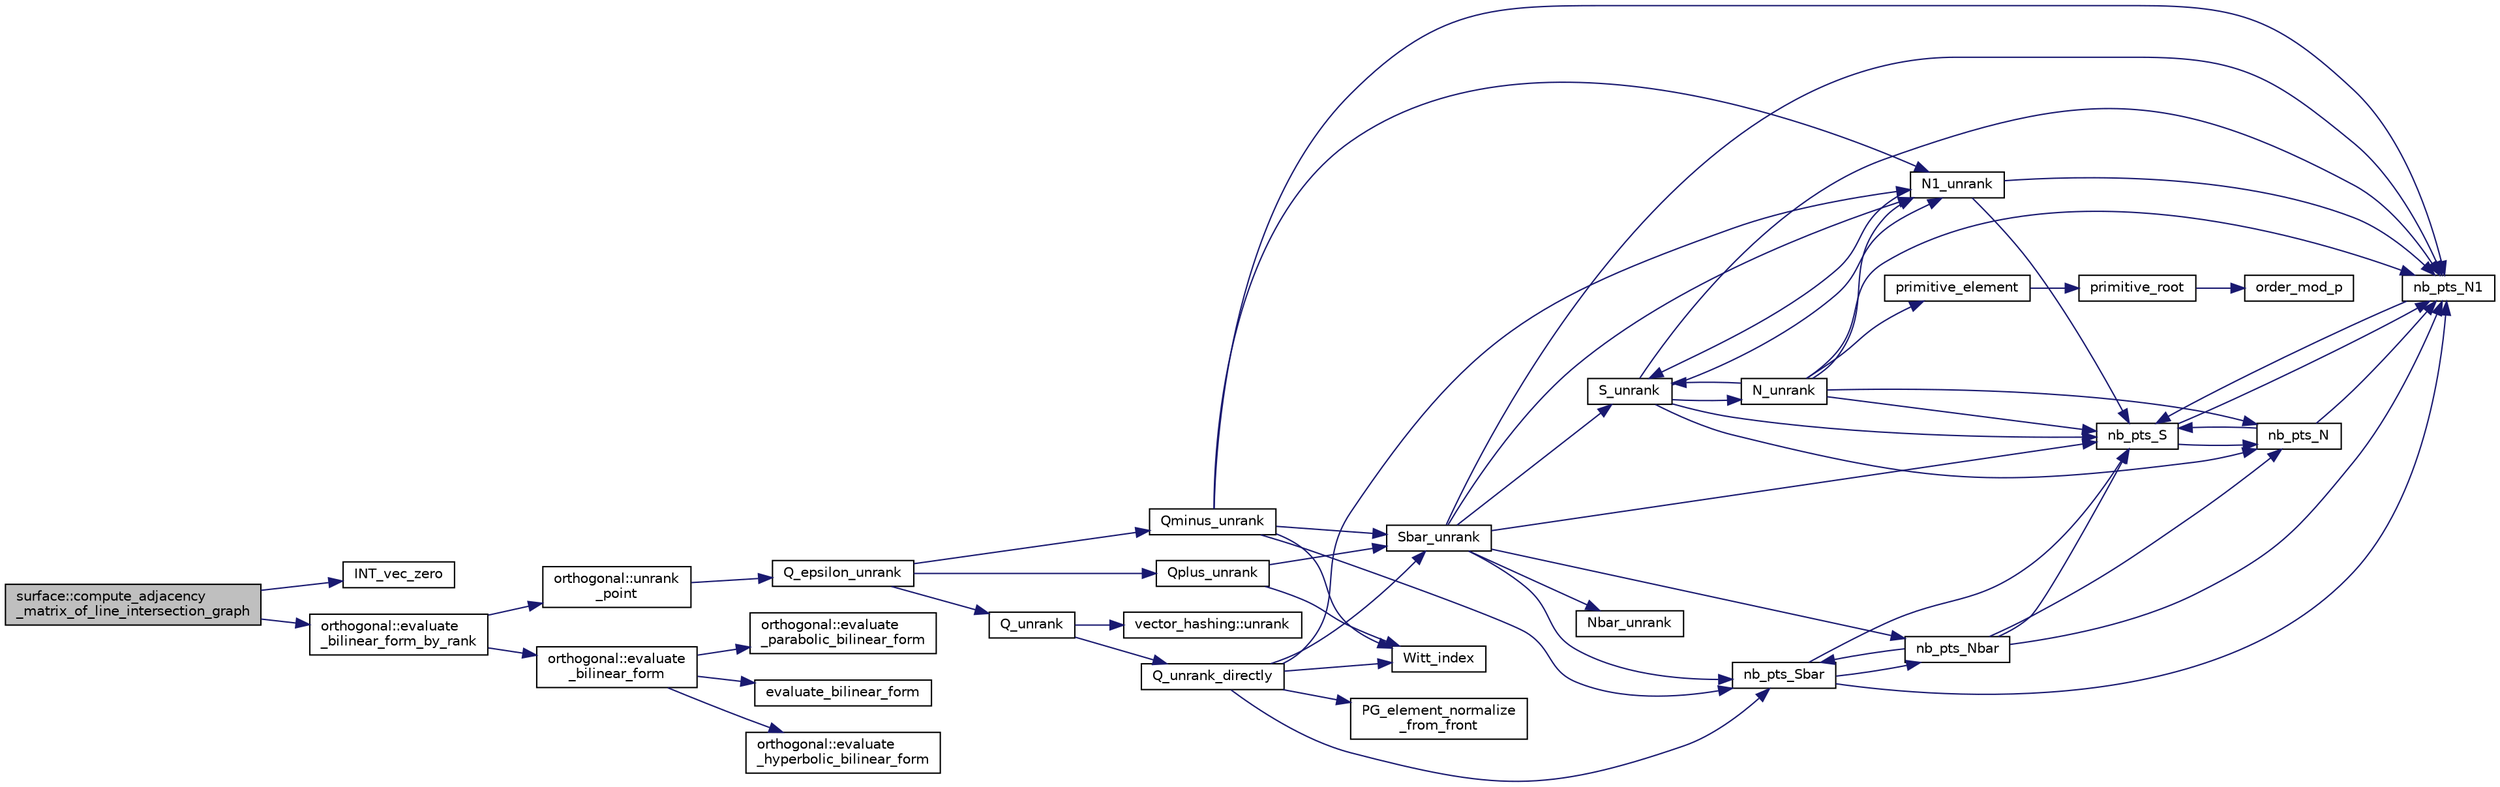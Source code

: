 digraph "surface::compute_adjacency_matrix_of_line_intersection_graph"
{
  edge [fontname="Helvetica",fontsize="10",labelfontname="Helvetica",labelfontsize="10"];
  node [fontname="Helvetica",fontsize="10",shape=record];
  rankdir="LR";
  Node215 [label="surface::compute_adjacency\l_matrix_of_line_intersection_graph",height=0.2,width=0.4,color="black", fillcolor="grey75", style="filled", fontcolor="black"];
  Node215 -> Node216 [color="midnightblue",fontsize="10",style="solid",fontname="Helvetica"];
  Node216 [label="INT_vec_zero",height=0.2,width=0.4,color="black", fillcolor="white", style="filled",URL="$df/dbf/sajeeb_8_c.html#aa8c9c7977203577026080f546fe4980f"];
  Node215 -> Node217 [color="midnightblue",fontsize="10",style="solid",fontname="Helvetica"];
  Node217 [label="orthogonal::evaluate\l_bilinear_form_by_rank",height=0.2,width=0.4,color="black", fillcolor="white", style="filled",URL="$d7/daa/classorthogonal.html#ab4f6117f55f6fbd0fb2bd8b4c8d981bf"];
  Node217 -> Node218 [color="midnightblue",fontsize="10",style="solid",fontname="Helvetica"];
  Node218 [label="orthogonal::unrank\l_point",height=0.2,width=0.4,color="black", fillcolor="white", style="filled",URL="$d7/daa/classorthogonal.html#ab655117100f7c66c19817b84ac5ac0a0"];
  Node218 -> Node219 [color="midnightblue",fontsize="10",style="solid",fontname="Helvetica"];
  Node219 [label="Q_epsilon_unrank",height=0.2,width=0.4,color="black", fillcolor="white", style="filled",URL="$d4/d67/geometry_8h.html#af162c4d30d4a6528299e37551c353e7b"];
  Node219 -> Node220 [color="midnightblue",fontsize="10",style="solid",fontname="Helvetica"];
  Node220 [label="Q_unrank",height=0.2,width=0.4,color="black", fillcolor="white", style="filled",URL="$db/da0/lib_2foundations_2geometry_2orthogonal__points_8_c.html#a6d02923d5b54ef796934e753e6f5b65b"];
  Node220 -> Node221 [color="midnightblue",fontsize="10",style="solid",fontname="Helvetica"];
  Node221 [label="vector_hashing::unrank",height=0.2,width=0.4,color="black", fillcolor="white", style="filled",URL="$d8/daa/classvector__hashing.html#abbebd3a96a6d27a34b9b49af99e2ed3d"];
  Node220 -> Node222 [color="midnightblue",fontsize="10",style="solid",fontname="Helvetica"];
  Node222 [label="Q_unrank_directly",height=0.2,width=0.4,color="black", fillcolor="white", style="filled",URL="$db/da0/lib_2foundations_2geometry_2orthogonal__points_8_c.html#a105e7e72249e78fcf0785c69099d90ce"];
  Node222 -> Node223 [color="midnightblue",fontsize="10",style="solid",fontname="Helvetica"];
  Node223 [label="Witt_index",height=0.2,width=0.4,color="black", fillcolor="white", style="filled",URL="$db/da0/lib_2foundations_2geometry_2orthogonal__points_8_c.html#ab3483ecb9859a6758f82b5327da50534"];
  Node222 -> Node224 [color="midnightblue",fontsize="10",style="solid",fontname="Helvetica"];
  Node224 [label="nb_pts_Sbar",height=0.2,width=0.4,color="black", fillcolor="white", style="filled",URL="$db/da0/lib_2foundations_2geometry_2orthogonal__points_8_c.html#a986dda26505c9934c771578b084f67cc"];
  Node224 -> Node225 [color="midnightblue",fontsize="10",style="solid",fontname="Helvetica"];
  Node225 [label="nb_pts_S",height=0.2,width=0.4,color="black", fillcolor="white", style="filled",URL="$db/da0/lib_2foundations_2geometry_2orthogonal__points_8_c.html#a9bc3dec6e722644d182738102c3e04f3"];
  Node225 -> Node226 [color="midnightblue",fontsize="10",style="solid",fontname="Helvetica"];
  Node226 [label="nb_pts_N",height=0.2,width=0.4,color="black", fillcolor="white", style="filled",URL="$db/da0/lib_2foundations_2geometry_2orthogonal__points_8_c.html#a93e16898c27b1d1c0a6405a7b0615ba6"];
  Node226 -> Node225 [color="midnightblue",fontsize="10",style="solid",fontname="Helvetica"];
  Node226 -> Node227 [color="midnightblue",fontsize="10",style="solid",fontname="Helvetica"];
  Node227 [label="nb_pts_N1",height=0.2,width=0.4,color="black", fillcolor="white", style="filled",URL="$db/da0/lib_2foundations_2geometry_2orthogonal__points_8_c.html#ae0f2e1c76523db67b4ec9629ccc35bc6"];
  Node227 -> Node225 [color="midnightblue",fontsize="10",style="solid",fontname="Helvetica"];
  Node225 -> Node227 [color="midnightblue",fontsize="10",style="solid",fontname="Helvetica"];
  Node224 -> Node228 [color="midnightblue",fontsize="10",style="solid",fontname="Helvetica"];
  Node228 [label="nb_pts_Nbar",height=0.2,width=0.4,color="black", fillcolor="white", style="filled",URL="$db/da0/lib_2foundations_2geometry_2orthogonal__points_8_c.html#a51b4684a176c6841fd3cd6c34c684c2c"];
  Node228 -> Node224 [color="midnightblue",fontsize="10",style="solid",fontname="Helvetica"];
  Node228 -> Node226 [color="midnightblue",fontsize="10",style="solid",fontname="Helvetica"];
  Node228 -> Node225 [color="midnightblue",fontsize="10",style="solid",fontname="Helvetica"];
  Node228 -> Node227 [color="midnightblue",fontsize="10",style="solid",fontname="Helvetica"];
  Node224 -> Node227 [color="midnightblue",fontsize="10",style="solid",fontname="Helvetica"];
  Node222 -> Node229 [color="midnightblue",fontsize="10",style="solid",fontname="Helvetica"];
  Node229 [label="Sbar_unrank",height=0.2,width=0.4,color="black", fillcolor="white", style="filled",URL="$db/da0/lib_2foundations_2geometry_2orthogonal__points_8_c.html#a65d9b9ccfff12dd92f4f4e8360701c98"];
  Node229 -> Node224 [color="midnightblue",fontsize="10",style="solid",fontname="Helvetica"];
  Node229 -> Node225 [color="midnightblue",fontsize="10",style="solid",fontname="Helvetica"];
  Node229 -> Node230 [color="midnightblue",fontsize="10",style="solid",fontname="Helvetica"];
  Node230 [label="S_unrank",height=0.2,width=0.4,color="black", fillcolor="white", style="filled",URL="$db/da0/lib_2foundations_2geometry_2orthogonal__points_8_c.html#a18964a35af25f1b4a85f4eaeb1543d92"];
  Node230 -> Node225 [color="midnightblue",fontsize="10",style="solid",fontname="Helvetica"];
  Node230 -> Node226 [color="midnightblue",fontsize="10",style="solid",fontname="Helvetica"];
  Node230 -> Node227 [color="midnightblue",fontsize="10",style="solid",fontname="Helvetica"];
  Node230 -> Node231 [color="midnightblue",fontsize="10",style="solid",fontname="Helvetica"];
  Node231 [label="N_unrank",height=0.2,width=0.4,color="black", fillcolor="white", style="filled",URL="$db/da0/lib_2foundations_2geometry_2orthogonal__points_8_c.html#ab79724bd19da3bc1b383550113f9d7aa"];
  Node231 -> Node225 [color="midnightblue",fontsize="10",style="solid",fontname="Helvetica"];
  Node231 -> Node226 [color="midnightblue",fontsize="10",style="solid",fontname="Helvetica"];
  Node231 -> Node230 [color="midnightblue",fontsize="10",style="solid",fontname="Helvetica"];
  Node231 -> Node227 [color="midnightblue",fontsize="10",style="solid",fontname="Helvetica"];
  Node231 -> Node232 [color="midnightblue",fontsize="10",style="solid",fontname="Helvetica"];
  Node232 [label="N1_unrank",height=0.2,width=0.4,color="black", fillcolor="white", style="filled",URL="$db/da0/lib_2foundations_2geometry_2orthogonal__points_8_c.html#aa9427e27f7f207c1baff3a34cc5d78cf"];
  Node232 -> Node225 [color="midnightblue",fontsize="10",style="solid",fontname="Helvetica"];
  Node232 -> Node227 [color="midnightblue",fontsize="10",style="solid",fontname="Helvetica"];
  Node232 -> Node230 [color="midnightblue",fontsize="10",style="solid",fontname="Helvetica"];
  Node231 -> Node233 [color="midnightblue",fontsize="10",style="solid",fontname="Helvetica"];
  Node233 [label="primitive_element",height=0.2,width=0.4,color="black", fillcolor="white", style="filled",URL="$db/da0/lib_2foundations_2geometry_2orthogonal__points_8_c.html#a97350390ec02c8cd9f54751708e28768"];
  Node233 -> Node234 [color="midnightblue",fontsize="10",style="solid",fontname="Helvetica"];
  Node234 [label="primitive_root",height=0.2,width=0.4,color="black", fillcolor="white", style="filled",URL="$de/dc5/algebra__and__number__theory_8h.html#a0b6f7619d12ff2c4e60b852b820b0972"];
  Node234 -> Node235 [color="midnightblue",fontsize="10",style="solid",fontname="Helvetica"];
  Node235 [label="order_mod_p",height=0.2,width=0.4,color="black", fillcolor="white", style="filled",URL="$df/dda/number__theory_8_c.html#aa38aa7e68ab81726a4462995135456b2"];
  Node230 -> Node232 [color="midnightblue",fontsize="10",style="solid",fontname="Helvetica"];
  Node229 -> Node228 [color="midnightblue",fontsize="10",style="solid",fontname="Helvetica"];
  Node229 -> Node227 [color="midnightblue",fontsize="10",style="solid",fontname="Helvetica"];
  Node229 -> Node236 [color="midnightblue",fontsize="10",style="solid",fontname="Helvetica"];
  Node236 [label="Nbar_unrank",height=0.2,width=0.4,color="black", fillcolor="white", style="filled",URL="$db/da0/lib_2foundations_2geometry_2orthogonal__points_8_c.html#ad641d8fb061c898a2c18266e263fb278"];
  Node229 -> Node232 [color="midnightblue",fontsize="10",style="solid",fontname="Helvetica"];
  Node222 -> Node237 [color="midnightblue",fontsize="10",style="solid",fontname="Helvetica"];
  Node237 [label="PG_element_normalize\l_from_front",height=0.2,width=0.4,color="black", fillcolor="white", style="filled",URL="$d4/d67/geometry_8h.html#af675caf5f9975573455c8d93cb56bf95"];
  Node222 -> Node232 [color="midnightblue",fontsize="10",style="solid",fontname="Helvetica"];
  Node219 -> Node238 [color="midnightblue",fontsize="10",style="solid",fontname="Helvetica"];
  Node238 [label="Qplus_unrank",height=0.2,width=0.4,color="black", fillcolor="white", style="filled",URL="$db/da0/lib_2foundations_2geometry_2orthogonal__points_8_c.html#ad50512edd586919700e033744b4a03c8"];
  Node238 -> Node223 [color="midnightblue",fontsize="10",style="solid",fontname="Helvetica"];
  Node238 -> Node229 [color="midnightblue",fontsize="10",style="solid",fontname="Helvetica"];
  Node219 -> Node239 [color="midnightblue",fontsize="10",style="solid",fontname="Helvetica"];
  Node239 [label="Qminus_unrank",height=0.2,width=0.4,color="black", fillcolor="white", style="filled",URL="$db/da0/lib_2foundations_2geometry_2orthogonal__points_8_c.html#ac2dd18f435ab479095b836a483c12c7d"];
  Node239 -> Node223 [color="midnightblue",fontsize="10",style="solid",fontname="Helvetica"];
  Node239 -> Node224 [color="midnightblue",fontsize="10",style="solid",fontname="Helvetica"];
  Node239 -> Node229 [color="midnightblue",fontsize="10",style="solid",fontname="Helvetica"];
  Node239 -> Node227 [color="midnightblue",fontsize="10",style="solid",fontname="Helvetica"];
  Node239 -> Node232 [color="midnightblue",fontsize="10",style="solid",fontname="Helvetica"];
  Node217 -> Node240 [color="midnightblue",fontsize="10",style="solid",fontname="Helvetica"];
  Node240 [label="orthogonal::evaluate\l_bilinear_form",height=0.2,width=0.4,color="black", fillcolor="white", style="filled",URL="$d7/daa/classorthogonal.html#a1cb22ce04ab60e22852f610ec3fe5c98"];
  Node240 -> Node241 [color="midnightblue",fontsize="10",style="solid",fontname="Helvetica"];
  Node241 [label="orthogonal::evaluate\l_hyperbolic_bilinear_form",height=0.2,width=0.4,color="black", fillcolor="white", style="filled",URL="$d7/daa/classorthogonal.html#a839dc01b1c59a23b054ccf70c00cc9c9"];
  Node240 -> Node242 [color="midnightblue",fontsize="10",style="solid",fontname="Helvetica"];
  Node242 [label="orthogonal::evaluate\l_parabolic_bilinear_form",height=0.2,width=0.4,color="black", fillcolor="white", style="filled",URL="$d7/daa/classorthogonal.html#a8ee79da4c853cd384a0028cbebbbe0ee"];
  Node240 -> Node243 [color="midnightblue",fontsize="10",style="solid",fontname="Helvetica"];
  Node243 [label="evaluate_bilinear_form",height=0.2,width=0.4,color="black", fillcolor="white", style="filled",URL="$d4/d67/geometry_8h.html#ab6f6bfa144b4d2700e3ed27497d83d5f"];
}
